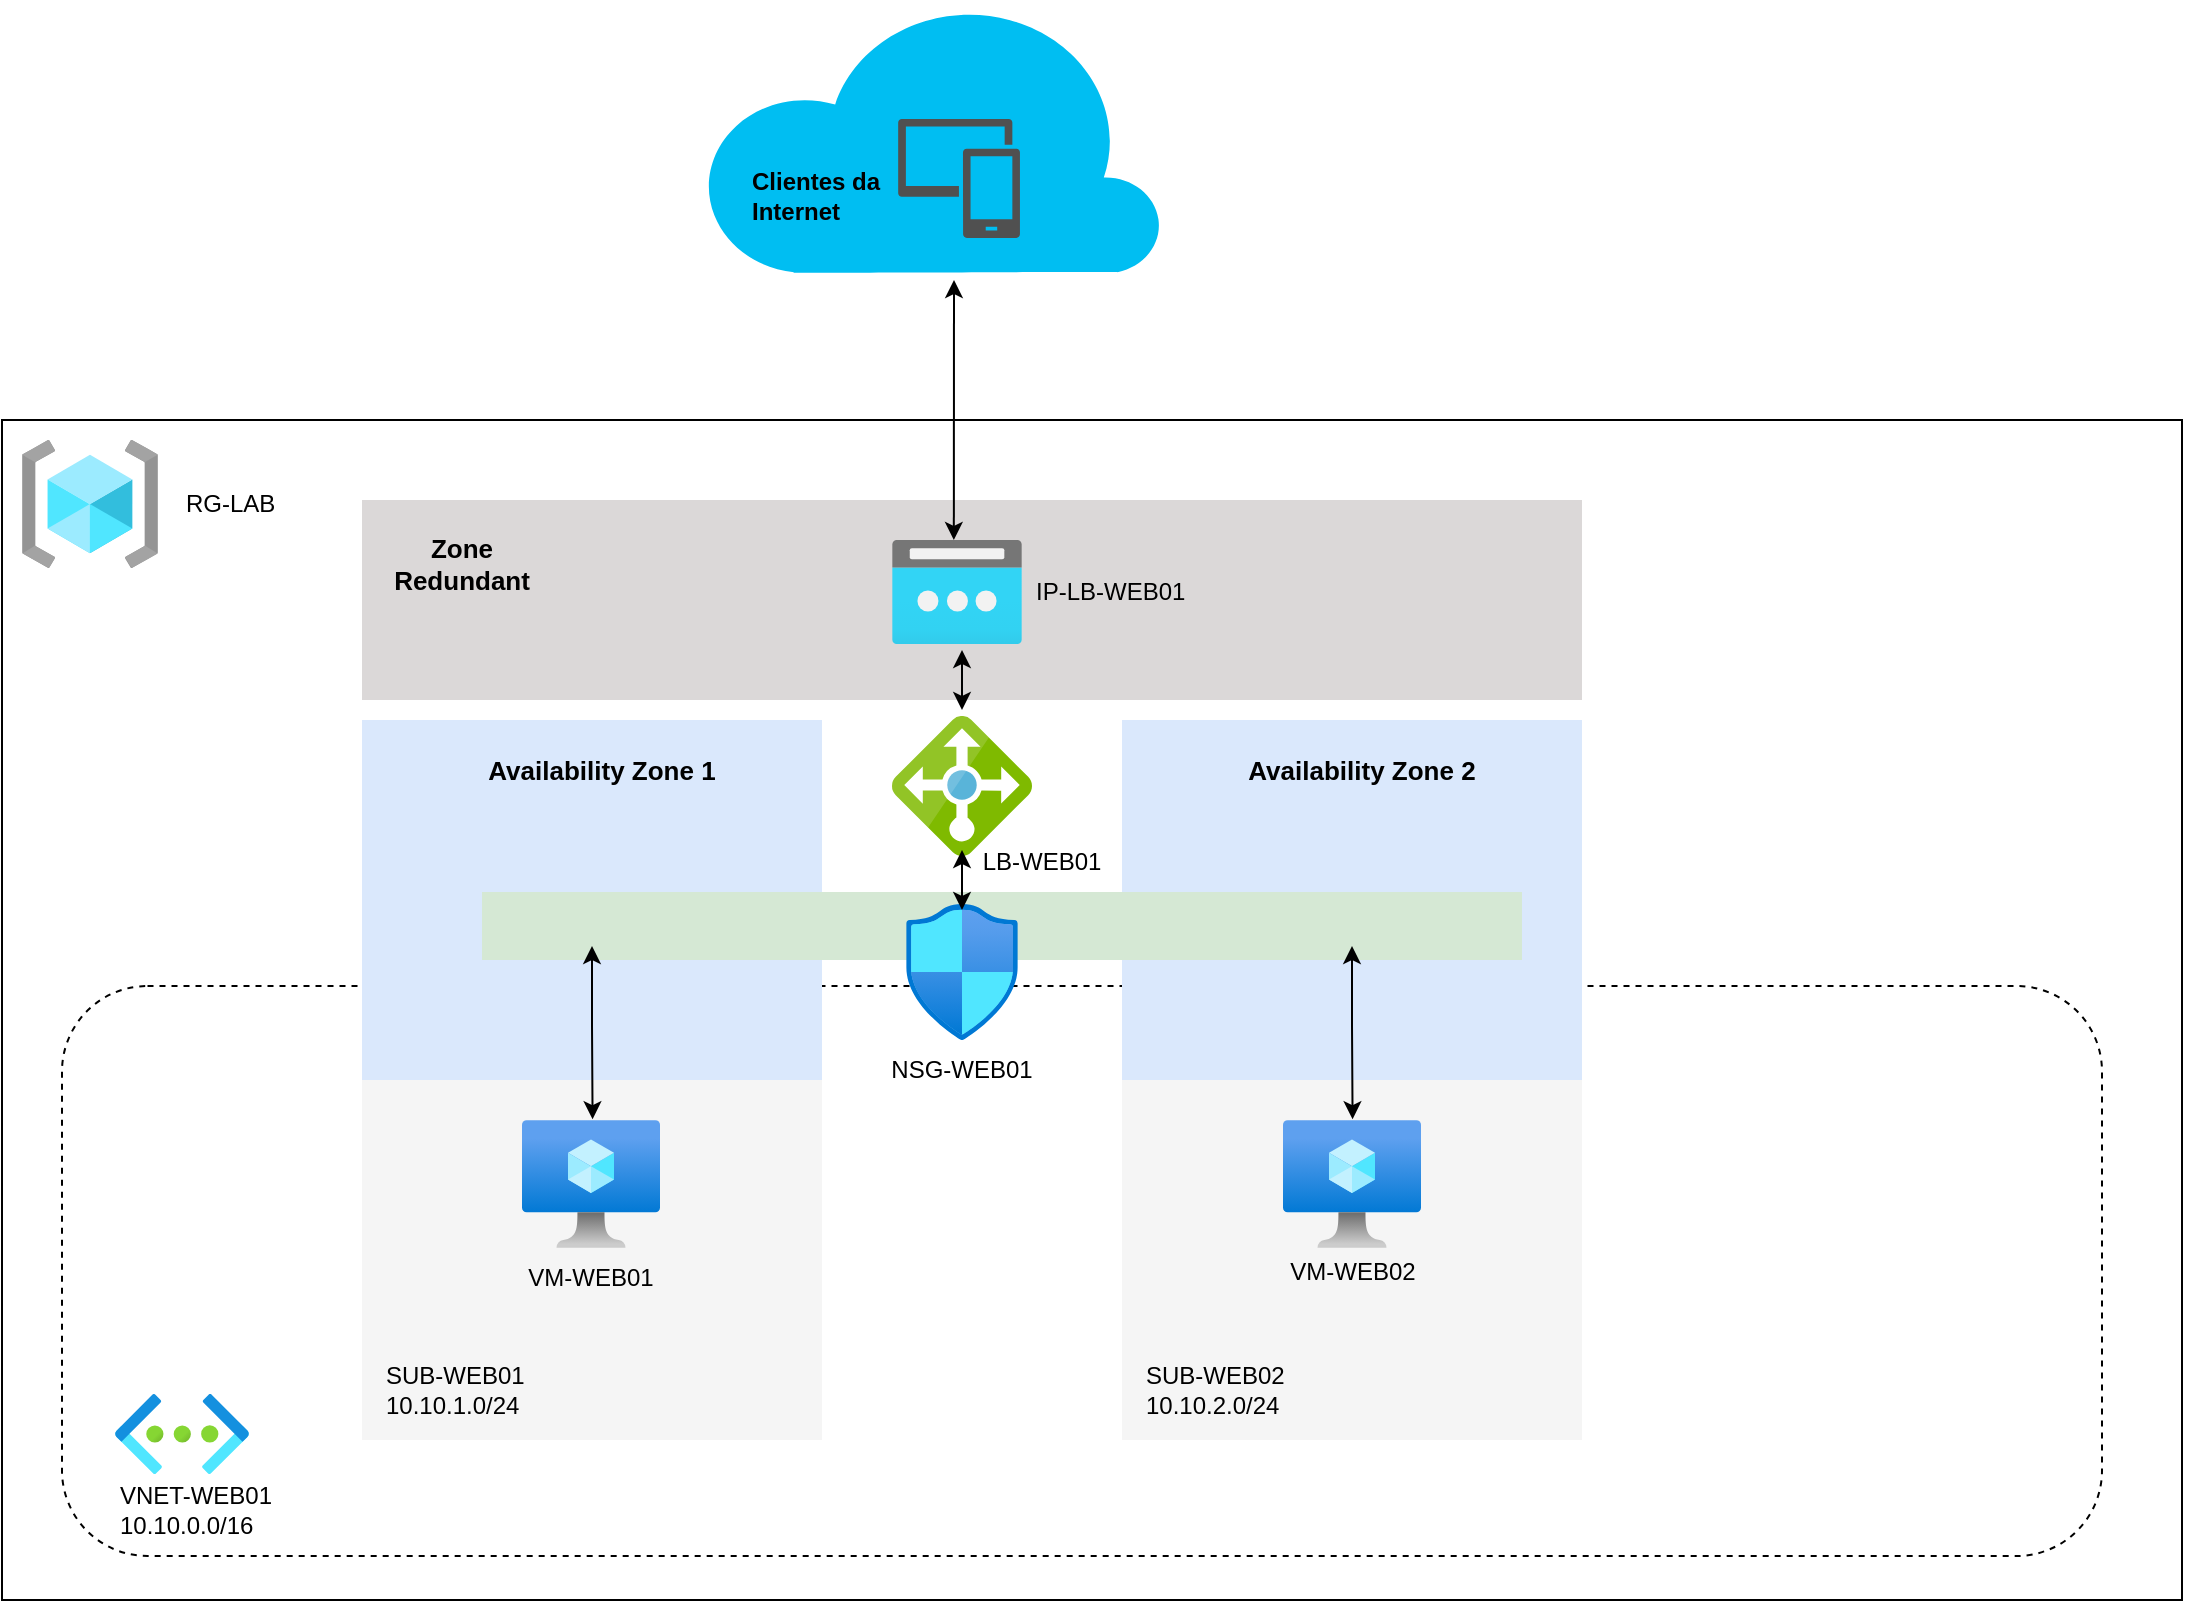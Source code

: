 <mxfile version="20.8.10" type="device"><diagram name="Página-1" id="x2mRvjdO7nGSLqSYsmk_"><mxGraphModel dx="1418" dy="820" grid="0" gridSize="10" guides="1" tooltips="1" connect="1" arrows="1" fold="1" page="1" pageScale="1" pageWidth="1169" pageHeight="827" math="0" shadow="0"><root><mxCell id="0"/><mxCell id="1" parent="0"/><mxCell id="VrRzCWamN6DzF1bFiLpt-2" value="" style="rounded=0;whiteSpace=wrap;html=1;fillColor=default;" parent="1" vertex="1"><mxGeometry x="40" y="220" width="1090" height="590" as="geometry"/></mxCell><mxCell id="VrRzCWamN6DzF1bFiLpt-5" value="" style="rounded=1;whiteSpace=wrap;html=1;dashed=1;fillColor=none;" parent="1" vertex="1"><mxGeometry x="70" y="503" width="1020" height="285" as="geometry"/></mxCell><mxCell id="VrRzCWamN6DzF1bFiLpt-42" value="" style="group" parent="1" vertex="1" connectable="0"><mxGeometry x="600" y="370" width="230" height="360" as="geometry"/></mxCell><mxCell id="VrRzCWamN6DzF1bFiLpt-10" value="" style="rounded=0;whiteSpace=wrap;html=1;dashed=1;fillColor=#f5f5f5;fontColor=#333333;strokeColor=none;" parent="VrRzCWamN6DzF1bFiLpt-42" vertex="1"><mxGeometry y="180" width="230" height="180" as="geometry"/></mxCell><mxCell id="VrRzCWamN6DzF1bFiLpt-11" value="" style="rounded=0;whiteSpace=wrap;html=1;dashed=1;fillColor=#dae8fc;strokeColor=none;" parent="VrRzCWamN6DzF1bFiLpt-42" vertex="1"><mxGeometry width="230" height="180" as="geometry"/></mxCell><mxCell id="VrRzCWamN6DzF1bFiLpt-13" value="SUB-WEB02&lt;br&gt;10.10.2.0/24" style="text;html=1;strokeColor=none;fillColor=none;align=left;verticalAlign=middle;whiteSpace=wrap;rounded=0;" parent="VrRzCWamN6DzF1bFiLpt-42" vertex="1"><mxGeometry x="10" y="320" width="140" height="30" as="geometry"/></mxCell><mxCell id="VrRzCWamN6DzF1bFiLpt-16" value="Availability Zone 2" style="text;html=1;strokeColor=none;fillColor=none;align=center;verticalAlign=middle;whiteSpace=wrap;rounded=0;fontStyle=1;fontSize=13;" parent="VrRzCWamN6DzF1bFiLpt-42" vertex="1"><mxGeometry x="50" y="10" width="140" height="30" as="geometry"/></mxCell><mxCell id="VrRzCWamN6DzF1bFiLpt-41" value="" style="group" parent="1" vertex="1" connectable="0"><mxGeometry x="220" y="370" width="230" height="360" as="geometry"/></mxCell><mxCell id="VrRzCWamN6DzF1bFiLpt-8" value="" style="rounded=0;whiteSpace=wrap;html=1;dashed=1;fillColor=#f5f5f5;fontColor=#333333;strokeColor=none;" parent="VrRzCWamN6DzF1bFiLpt-41" vertex="1"><mxGeometry y="180" width="230" height="180" as="geometry"/></mxCell><mxCell id="VrRzCWamN6DzF1bFiLpt-9" value="" style="rounded=0;whiteSpace=wrap;html=1;dashed=1;fillColor=#dae8fc;strokeColor=none;" parent="VrRzCWamN6DzF1bFiLpt-41" vertex="1"><mxGeometry width="230" height="180" as="geometry"/></mxCell><mxCell id="VrRzCWamN6DzF1bFiLpt-12" value="SUB-WEB01&lt;br&gt;10.10.1.0/24" style="text;html=1;strokeColor=none;fillColor=none;align=left;verticalAlign=middle;whiteSpace=wrap;rounded=0;" parent="VrRzCWamN6DzF1bFiLpt-41" vertex="1"><mxGeometry x="10" y="320" width="140" height="30" as="geometry"/></mxCell><mxCell id="VrRzCWamN6DzF1bFiLpt-15" value="Availability Zone 1" style="text;html=1;strokeColor=none;fillColor=none;align=center;verticalAlign=middle;whiteSpace=wrap;rounded=0;fontStyle=1;fontSize=13;" parent="VrRzCWamN6DzF1bFiLpt-41" vertex="1"><mxGeometry x="50" y="10" width="140" height="30" as="geometry"/></mxCell><mxCell id="VrRzCWamN6DzF1bFiLpt-20" value="" style="rounded=0;whiteSpace=wrap;html=1;dashed=1;fontSize=13;fillColor=#DBD8D8;strokeColor=none;" parent="1" vertex="1"><mxGeometry x="220" y="260" width="610" height="100" as="geometry"/></mxCell><mxCell id="VrRzCWamN6DzF1bFiLpt-3" value="" style="aspect=fixed;html=1;points=[];align=center;image;fontSize=12;image=img/lib/azure2/general/Resource_Groups.svg;fillColor=none;" parent="1" vertex="1"><mxGeometry x="50" y="230" width="68" height="64" as="geometry"/></mxCell><mxCell id="VrRzCWamN6DzF1bFiLpt-4" value="RG-LAB" style="text;html=1;strokeColor=none;fillColor=none;align=left;verticalAlign=middle;whiteSpace=wrap;rounded=0;" parent="1" vertex="1"><mxGeometry x="130" y="247" width="60" height="30" as="geometry"/></mxCell><mxCell id="VrRzCWamN6DzF1bFiLpt-6" value="" style="aspect=fixed;html=1;points=[];align=center;image;fontSize=12;image=img/lib/azure2/networking/Virtual_Networks.svg;dashed=1;fillColor=default;" parent="1" vertex="1"><mxGeometry x="96.5" y="707" width="67" height="40" as="geometry"/></mxCell><mxCell id="VrRzCWamN6DzF1bFiLpt-7" value="VNET-WEB01&lt;br&gt;10.10.0.0/16" style="text;html=1;strokeColor=none;fillColor=none;align=left;verticalAlign=middle;whiteSpace=wrap;rounded=0;" parent="1" vertex="1"><mxGeometry x="96.5" y="750" width="140" height="30" as="geometry"/></mxCell><mxCell id="VrRzCWamN6DzF1bFiLpt-14" value="" style="rounded=0;whiteSpace=wrap;html=1;dashed=1;fillColor=#d5e8d4;strokeColor=none;" parent="1" vertex="1"><mxGeometry x="280" y="456" width="520" height="34" as="geometry"/></mxCell><mxCell id="VrRzCWamN6DzF1bFiLpt-17" value="" style="sketch=0;aspect=fixed;html=1;points=[];align=center;image;fontSize=12;image=img/lib/mscae/Load_Balancer_feature.svg;dashed=1;fillColor=default;" parent="1" vertex="1"><mxGeometry x="485" y="368" width="70" height="70" as="geometry"/></mxCell><mxCell id="VrRzCWamN6DzF1bFiLpt-18" value="" style="aspect=fixed;html=1;points=[];align=center;image;fontSize=12;image=img/lib/azure2/networking/Public_IP_Addresses.svg;dashed=1;fillColor=default;" parent="1" vertex="1"><mxGeometry x="485" y="280" width="65" height="52" as="geometry"/></mxCell><mxCell id="VrRzCWamN6DzF1bFiLpt-21" value="Zone Redundant" style="text;html=1;strokeColor=none;fillColor=none;align=center;verticalAlign=middle;whiteSpace=wrap;rounded=0;fontStyle=1;fontSize=13;" parent="1" vertex="1"><mxGeometry x="240" y="277" width="60" height="30" as="geometry"/></mxCell><mxCell id="VrRzCWamN6DzF1bFiLpt-22" value="IP-LB-WEB01" style="text;html=1;strokeColor=none;fillColor=none;align=left;verticalAlign=middle;whiteSpace=wrap;rounded=0;" parent="1" vertex="1"><mxGeometry x="555" y="291" width="85" height="30" as="geometry"/></mxCell><mxCell id="VrRzCWamN6DzF1bFiLpt-23" value="" style="aspect=fixed;html=1;points=[];align=center;image;fontSize=12;image=img/lib/azure2/networking/Network_Security_Groups.svg;dashed=1;fillColor=#DBD8D8;" parent="1" vertex="1"><mxGeometry x="492" y="462" width="56.0" height="68" as="geometry"/></mxCell><mxCell id="VrRzCWamN6DzF1bFiLpt-28" value="" style="endArrow=classic;startArrow=classic;html=1;rounded=0;fontSize=13;exitX=0.41;exitY=-0.053;exitDx=0;exitDy=0;exitPerimeter=0;" parent="1" edge="1"><mxGeometry width="50" height="50" relative="1" as="geometry"><mxPoint x="335.29" y="569.608" as="sourcePoint"/><mxPoint x="335" y="483" as="targetPoint"/><Array as="points"><mxPoint x="335" y="523"/><mxPoint x="335" y="483"/></Array></mxGeometry></mxCell><mxCell id="VrRzCWamN6DzF1bFiLpt-29" value="" style="endArrow=classic;startArrow=classic;html=1;rounded=0;fontSize=13;exitX=0.41;exitY=-0.053;exitDx=0;exitDy=0;exitPerimeter=0;" parent="1" edge="1"><mxGeometry width="50" height="50" relative="1" as="geometry"><mxPoint x="715.29" y="569.608" as="sourcePoint"/><mxPoint x="715" y="483" as="targetPoint"/><Array as="points"><mxPoint x="715" y="523"/><mxPoint x="715" y="483"/></Array></mxGeometry></mxCell><mxCell id="VrRzCWamN6DzF1bFiLpt-30" value="" style="endArrow=classic;startArrow=classic;html=1;rounded=0;fontSize=13;" parent="1" edge="1"><mxGeometry width="50" height="50" relative="1" as="geometry"><mxPoint x="520" y="465" as="sourcePoint"/><mxPoint x="520" y="435" as="targetPoint"/><Array as="points"/></mxGeometry></mxCell><mxCell id="VrRzCWamN6DzF1bFiLpt-31" value="" style="endArrow=classic;startArrow=classic;html=1;rounded=0;fontSize=13;" parent="1" edge="1"><mxGeometry width="50" height="50" relative="1" as="geometry"><mxPoint x="520" y="365" as="sourcePoint"/><mxPoint x="520" y="335" as="targetPoint"/><Array as="points"/></mxGeometry></mxCell><mxCell id="VrRzCWamN6DzF1bFiLpt-37" value="" style="endArrow=classic;startArrow=classic;html=1;rounded=0;fontSize=13;" parent="1" edge="1"><mxGeometry width="50" height="50" relative="1" as="geometry"><mxPoint x="515.917" y="280.0" as="sourcePoint"/><mxPoint x="516" y="150" as="targetPoint"/></mxGeometry></mxCell><mxCell id="VrRzCWamN6DzF1bFiLpt-38" value="" style="group" parent="1" vertex="1" connectable="0"><mxGeometry x="390" y="10" width="230" height="136.43" as="geometry"/></mxCell><mxCell id="VrRzCWamN6DzF1bFiLpt-34" value="" style="verticalLabelPosition=bottom;html=1;verticalAlign=top;align=center;strokeColor=none;fillColor=#00BEF2;shape=mxgraph.azure.cloud;dashed=1;fontSize=13;" parent="VrRzCWamN6DzF1bFiLpt-38" vertex="1"><mxGeometry width="230" height="136.43" as="geometry"/></mxCell><mxCell id="VrRzCWamN6DzF1bFiLpt-35" value="" style="sketch=0;pointerEvents=1;shadow=0;dashed=0;html=1;strokeColor=none;labelPosition=center;verticalLabelPosition=bottom;verticalAlign=top;align=center;fillColor=#505050;shape=mxgraph.mscae.intune.device_group;fontSize=13;" parent="VrRzCWamN6DzF1bFiLpt-38" vertex="1"><mxGeometry x="98.088" y="59.481" width="60.882" height="59.481" as="geometry"/></mxCell><mxCell id="VrRzCWamN6DzF1bFiLpt-43" value="Clientes da Internet" style="text;html=1;strokeColor=none;fillColor=none;align=left;verticalAlign=middle;whiteSpace=wrap;rounded=0;fontStyle=1;fontColor=#000000;" parent="VrRzCWamN6DzF1bFiLpt-38" vertex="1"><mxGeometry x="23" y="83" width="70" height="30" as="geometry"/></mxCell><mxCell id="VrRzCWamN6DzF1bFiLpt-39" value="" style="group" parent="1" vertex="1" connectable="0"><mxGeometry x="677.5" y="570" width="75" height="90.5" as="geometry"/></mxCell><mxCell id="VrRzCWamN6DzF1bFiLpt-25" value="" style="aspect=fixed;html=1;points=[];align=center;image;fontSize=12;image=img/lib/azure2/compute/Virtual_Machine.svg;dashed=1;fillColor=#DBD8D8;" parent="VrRzCWamN6DzF1bFiLpt-39" vertex="1"><mxGeometry x="3" width="69" height="64" as="geometry"/></mxCell><mxCell id="VrRzCWamN6DzF1bFiLpt-27" value="VM-WEB02" style="text;html=1;strokeColor=none;fillColor=none;align=center;verticalAlign=middle;whiteSpace=wrap;rounded=0;" parent="VrRzCWamN6DzF1bFiLpt-39" vertex="1"><mxGeometry y="60.5" width="75" height="30" as="geometry"/></mxCell><mxCell id="VrRzCWamN6DzF1bFiLpt-40" value="" style="group" parent="1" vertex="1" connectable="0"><mxGeometry x="297" y="570" width="75" height="94" as="geometry"/></mxCell><mxCell id="VrRzCWamN6DzF1bFiLpt-24" value="" style="aspect=fixed;html=1;points=[];align=center;image;fontSize=12;image=img/lib/azure2/compute/Virtual_Machine.svg;dashed=1;fillColor=#DBD8D8;" parent="VrRzCWamN6DzF1bFiLpt-40" vertex="1"><mxGeometry x="3" width="69" height="64" as="geometry"/></mxCell><mxCell id="VrRzCWamN6DzF1bFiLpt-26" value="VM-WEB01" style="text;html=1;strokeColor=none;fillColor=none;align=center;verticalAlign=middle;whiteSpace=wrap;rounded=0;" parent="VrRzCWamN6DzF1bFiLpt-40" vertex="1"><mxGeometry y="64" width="75" height="30" as="geometry"/></mxCell><mxCell id="1CtsZ2EF3U4udp7xJTCm-1" value="NSG-WEB01" style="text;html=1;strokeColor=none;fillColor=none;align=center;verticalAlign=middle;whiteSpace=wrap;rounded=0;" vertex="1" parent="1"><mxGeometry x="480" y="530" width="80" height="30" as="geometry"/></mxCell><mxCell id="1CtsZ2EF3U4udp7xJTCm-2" value="LB-WEB01" style="text;html=1;strokeColor=none;fillColor=none;align=center;verticalAlign=middle;whiteSpace=wrap;rounded=0;" vertex="1" parent="1"><mxGeometry x="520" y="426" width="80" height="30" as="geometry"/></mxCell></root></mxGraphModel></diagram></mxfile>